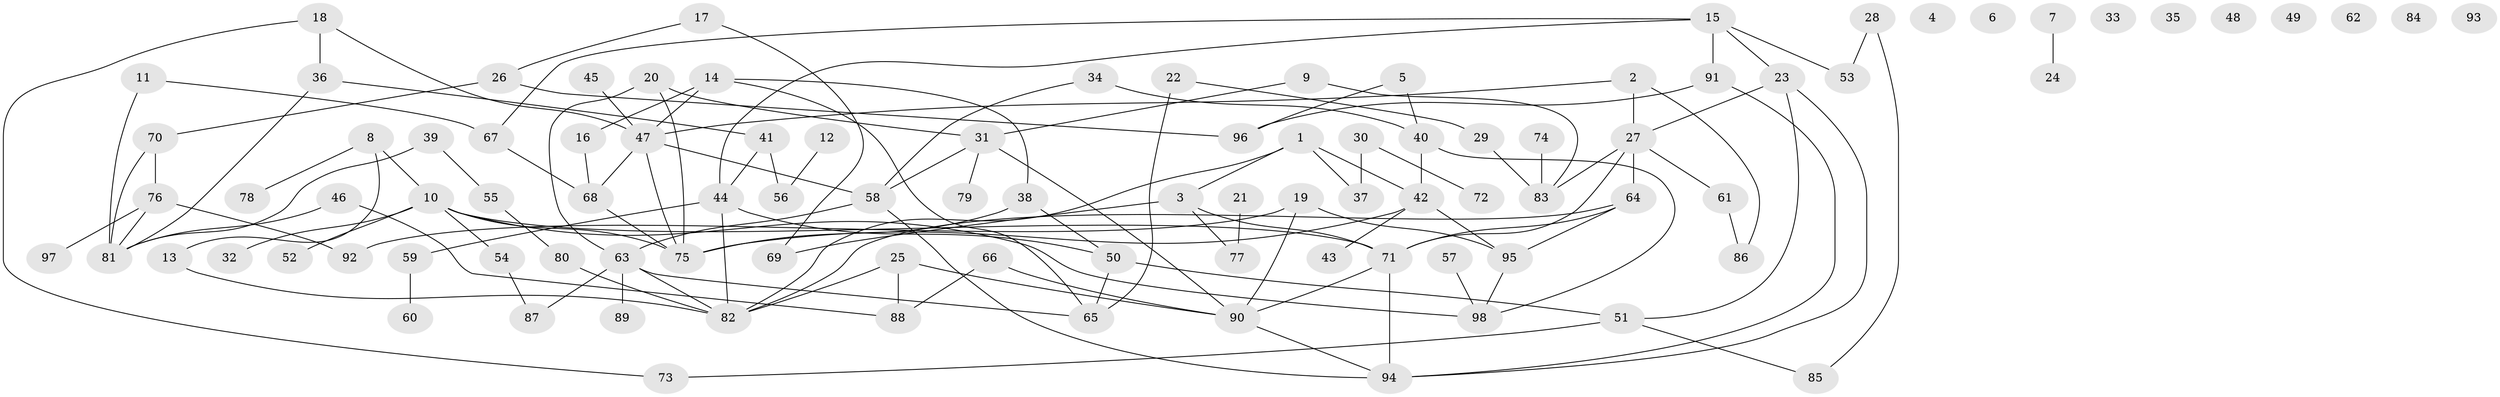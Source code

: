 // coarse degree distribution, {7: 0.03076923076923077, 2: 0.2153846153846154, 8: 0.015384615384615385, 0: 0.15384615384615385, 4: 0.15384615384615385, 6: 0.06153846153846154, 3: 0.09230769230769231, 1: 0.15384615384615385, 9: 0.015384615384615385, 5: 0.09230769230769231, 11: 0.015384615384615385}
// Generated by graph-tools (version 1.1) at 2025/23/03/03/25 07:23:28]
// undirected, 98 vertices, 131 edges
graph export_dot {
graph [start="1"]
  node [color=gray90,style=filled];
  1;
  2;
  3;
  4;
  5;
  6;
  7;
  8;
  9;
  10;
  11;
  12;
  13;
  14;
  15;
  16;
  17;
  18;
  19;
  20;
  21;
  22;
  23;
  24;
  25;
  26;
  27;
  28;
  29;
  30;
  31;
  32;
  33;
  34;
  35;
  36;
  37;
  38;
  39;
  40;
  41;
  42;
  43;
  44;
  45;
  46;
  47;
  48;
  49;
  50;
  51;
  52;
  53;
  54;
  55;
  56;
  57;
  58;
  59;
  60;
  61;
  62;
  63;
  64;
  65;
  66;
  67;
  68;
  69;
  70;
  71;
  72;
  73;
  74;
  75;
  76;
  77;
  78;
  79;
  80;
  81;
  82;
  83;
  84;
  85;
  86;
  87;
  88;
  89;
  90;
  91;
  92;
  93;
  94;
  95;
  96;
  97;
  98;
  1 -- 3;
  1 -- 37;
  1 -- 42;
  1 -- 82;
  2 -- 27;
  2 -- 47;
  2 -- 86;
  3 -- 69;
  3 -- 71;
  3 -- 77;
  5 -- 40;
  5 -- 96;
  7 -- 24;
  8 -- 10;
  8 -- 13;
  8 -- 78;
  9 -- 31;
  9 -- 83;
  10 -- 32;
  10 -- 52;
  10 -- 54;
  10 -- 71;
  10 -- 75;
  10 -- 98;
  11 -- 67;
  11 -- 81;
  12 -- 56;
  13 -- 82;
  14 -- 16;
  14 -- 38;
  14 -- 47;
  14 -- 65;
  15 -- 23;
  15 -- 44;
  15 -- 53;
  15 -- 67;
  15 -- 91;
  16 -- 68;
  17 -- 26;
  17 -- 69;
  18 -- 36;
  18 -- 47;
  18 -- 73;
  19 -- 90;
  19 -- 92;
  19 -- 95;
  20 -- 31;
  20 -- 63;
  20 -- 75;
  21 -- 77;
  22 -- 29;
  22 -- 65;
  23 -- 27;
  23 -- 51;
  23 -- 94;
  25 -- 82;
  25 -- 88;
  25 -- 90;
  26 -- 70;
  26 -- 96;
  27 -- 61;
  27 -- 64;
  27 -- 71;
  27 -- 83;
  28 -- 53;
  28 -- 85;
  29 -- 83;
  30 -- 37;
  30 -- 72;
  31 -- 58;
  31 -- 79;
  31 -- 90;
  34 -- 40;
  34 -- 58;
  36 -- 41;
  36 -- 81;
  38 -- 50;
  38 -- 75;
  39 -- 55;
  39 -- 81;
  40 -- 42;
  40 -- 98;
  41 -- 44;
  41 -- 56;
  42 -- 43;
  42 -- 75;
  42 -- 95;
  44 -- 50;
  44 -- 59;
  44 -- 82;
  45 -- 47;
  46 -- 81;
  46 -- 88;
  47 -- 58;
  47 -- 68;
  47 -- 75;
  50 -- 51;
  50 -- 65;
  51 -- 73;
  51 -- 85;
  54 -- 87;
  55 -- 80;
  57 -- 98;
  58 -- 63;
  58 -- 94;
  59 -- 60;
  61 -- 86;
  63 -- 65;
  63 -- 82;
  63 -- 87;
  63 -- 89;
  64 -- 71;
  64 -- 82;
  64 -- 95;
  66 -- 88;
  66 -- 90;
  67 -- 68;
  68 -- 75;
  70 -- 76;
  70 -- 81;
  71 -- 90;
  71 -- 94;
  74 -- 83;
  76 -- 81;
  76 -- 92;
  76 -- 97;
  80 -- 82;
  90 -- 94;
  91 -- 94;
  91 -- 96;
  95 -- 98;
}
